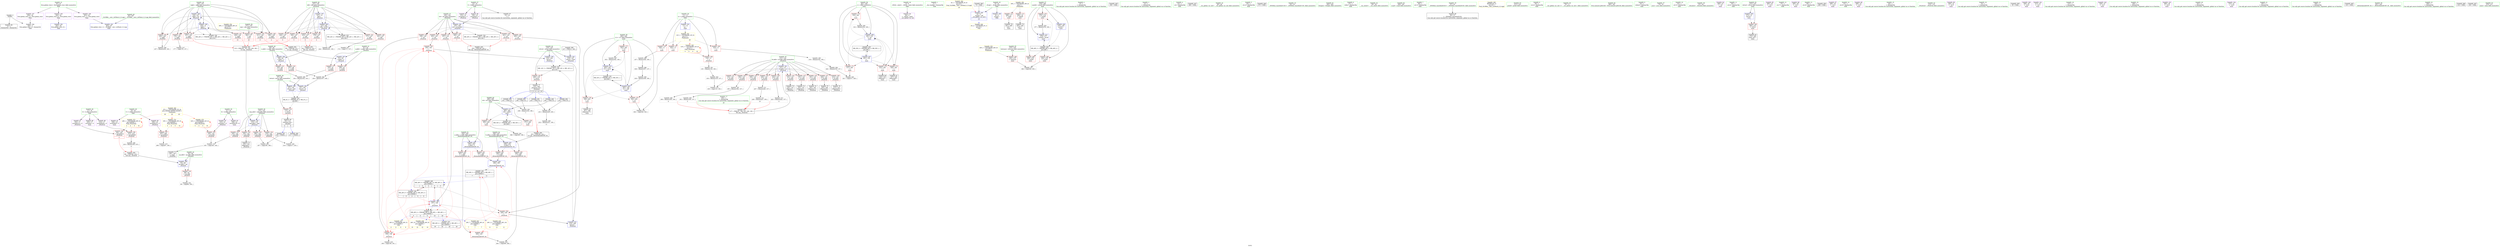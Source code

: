 digraph "SVFG" {
	label="SVFG";

	Node0x56114b4d6b50 [shape=record,color=grey,label="{NodeID: 0\nNullPtr}"];
	Node0x56114b4d6b50 -> Node0x56114b4e9ab0[style=solid];
	Node0x56114b4d6b50 -> Node0x56114b4f0c90[style=solid];
	Node0x56114b50eba0 [shape=record,color=yellow,style=double,label="{NodeID: 360\n57V_1 = ENCHI(MR_57V_0)\npts\{180000 200000 220000 \}\nFun[main]|{<s0>20|<s1>20|<s2>20}}"];
	Node0x56114b50eba0:s0 -> Node0x56114b50f7f0[style=dashed,color=red];
	Node0x56114b50eba0:s1 -> Node0x56114b50f8d0[style=dashed,color=red];
	Node0x56114b50eba0:s2 -> Node0x56114b50f9b0[style=dashed,color=red];
	Node0x56114b4eb540 [shape=record,color=blue,label="{NodeID: 194\n125\<--156\nret\<--arrayidx5\n_Z5solveii\n}"];
	Node0x56114b4eb540 -> Node0x56114b4ee400[style=dashed];
	Node0x56114b4eb540 -> Node0x56114b4ee4d0[style=dashed];
	Node0x56114b4eb540 -> Node0x56114b4ee5a0[style=dashed];
	Node0x56114b4eb540 -> Node0x56114b4ee670[style=dashed];
	Node0x56114b4eb540 -> Node0x56114b4ee740[style=dashed];
	Node0x56114b4eb540 -> Node0x56114b4ee810[style=dashed];
	Node0x56114b4eb540 -> Node0x56114b508890[style=dashed];
	Node0x56114b4e8760 [shape=record,color=red,label="{NodeID: 111\n343\<--11\n\<--n\nmain\n}"];
	Node0x56114b4e8760 -> Node0x56114b4fb400[style=solid];
	Node0x56114b4e6820 [shape=record,color=green,label="{NodeID: 28\n17\<--18\nG\<--G_field_insensitive\nGlob }"];
	Node0x56114b4e6820 -> Node0x56114b4eac50[style=solid];
	Node0x56114b4e6820 -> Node0x56114b4ead20[style=solid];
	Node0x56114b4e6820 -> Node0x56114b4eadf0[style=solid];
	Node0x56114b4fa380 [shape=record,color=grey,label="{NodeID: 305\n191 = Binary(190, 137, )\n|{<s0>5}}"];
	Node0x56114b4fa380:s0 -> Node0x56114b529710[style=solid,color=red];
	Node0x56114b4ee740 [shape=record,color=red,label="{NodeID: 139\n221\<--125\n\<--ret\n_Z5solveii\n|{<s0>11}}"];
	Node0x56114b4ee740:s0 -> Node0x56114b529360[style=solid,color=red];
	Node0x56114b4e91a0 [shape=record,color=green,label="{NodeID: 56\n277\<--278\nexp\<--exp_field_insensitive\nmain\n}"];
	Node0x56114b4e91a0 -> Node0x56114b4efe00[style=solid];
	Node0x56114b508390 [shape=record,color=black,label="{NodeID: 333\nMR_14V_3 = PHI(MR_14V_5, MR_14V_2, MR_14V_4, )\npts\{120 \}\n}"];
	Node0x56114b508390 -> Node0x56114b4ed7d0[style=dashed];
	Node0x56114b4efe00 [shape=record,color=red,label="{NodeID: 167\n362\<--277\n\<--exp\nmain\n|{<s0>20}}"];
	Node0x56114b4efe00:s0 -> Node0x56114b529ba0[style=solid,color=red];
	Node0x56114b4ea9e0 [shape=record,color=purple,label="{NodeID: 84\n54\<--4\n\<--_ZStL8__ioinit\n__cxx_global_var_init\n}"];
	Node0x56114b4d6c60 [shape=record,color=green,label="{NodeID: 1\n7\<--1\n__dso_handle\<--dummyObj\nGlob }"];
	Node0x56114b5169e0 [shape=record,color=yellow,style=double,label="{NodeID: 444\n2V_2 = CSCHI(MR_2V_1)\npts\{10 \}\nCS[]}"];
	Node0x56114b4eb610 [shape=record,color=blue,label="{NodeID: 195\n119\<--164\nretval\<--\n_Z5solveii\n}"];
	Node0x56114b4eb610 -> Node0x56114b508390[style=dashed];
	Node0x56114b4e8830 [shape=record,color=red,label="{NodeID: 112\n288\<--27\n\<--stdin\nmain\n}"];
	Node0x56114b4e8830 -> Node0x56114b4ea500[style=solid];
	Node0x56114b4e6920 [shape=record,color=green,label="{NodeID: 29\n19\<--20\nC\<--C_field_insensitive\nGlob }"];
	Node0x56114b4e6920 -> Node0x56114b4eaec0[style=solid];
	Node0x56114b4e6920 -> Node0x56114b4eaf90[style=solid];
	Node0x56114b4fa500 [shape=record,color=grey,label="{NodeID: 306\n104 = Binary(102, 103, )\n}"];
	Node0x56114b4fa500 -> Node0x56114b4f10d0[style=solid];
	Node0x56114b4ee810 [shape=record,color=red,label="{NodeID: 140\n245\<--125\n\<--ret\n_Z5solveii\n}"];
	Node0x56114b4ee810 -> Node0x56114b4ef780[style=solid];
	Node0x56114b4e9270 [shape=record,color=green,label="{NodeID: 57\n279\<--280\ncaseId\<--caseId_field_insensitive\nmain\n}"];
	Node0x56114b4e9270 -> Node0x56114b4efed0[style=solid];
	Node0x56114b4e9270 -> Node0x56114b4effa0[style=solid];
	Node0x56114b4e9270 -> Node0x56114b4f0070[style=solid];
	Node0x56114b4e9270 -> Node0x56114b4ebf00[style=solid];
	Node0x56114b4e9270 -> Node0x56114b4f3390[style=solid];
	Node0x56114b508890 [shape=record,color=black,label="{NodeID: 334\nMR_20V_2 = PHI(MR_20V_3, MR_20V_1, MR_20V_3, )\npts\{126 \}\n}"];
	Node0x56114b4efed0 [shape=record,color=red,label="{NodeID: 168\n304\<--279\n\<--caseId\nmain\n}"];
	Node0x56114b4efed0 -> Node0x56114b4fc480[style=solid];
	Node0x56114b4eaab0 [shape=record,color=purple,label="{NodeID: 85\n153\<--14\narrayidx3\<--f\n_Z5solveii\n}"];
	Node0x56114b4d6f80 [shape=record,color=green,label="{NodeID: 2\n9\<--1\n\<--dummyObj\nCan only get source location for instruction, argument, global var or function.}"];
	Node0x56114b528ed0 [shape=record,color=black,label="{NodeID: 445\n350 = PHI()\n}"];
	Node0x56114b4eb6e0 [shape=record,color=blue,label="{NodeID: 196\n167\<--148\n\<--\n_Z5solveii\n}"];
	Node0x56114b4eb6e0 -> Node0x56114b4ef780[style=dashed];
	Node0x56114b4eb6e0 -> Node0x56114b509790[style=dashed];
	Node0x56114b4eb6e0 -> Node0x56114b50d6a0[style=dashed];
	Node0x56114b4e8900 [shape=record,color=red,label="{NodeID: 113\n294\<--32\n\<--stdout\nmain\n}"];
	Node0x56114b4e8900 -> Node0x56114b4ea5d0[style=solid];
	Node0x56114b4e6a20 [shape=record,color=green,label="{NodeID: 30\n21\<--22\nX\<--X_field_insensitive\nGlob }"];
	Node0x56114b4e6a20 -> Node0x56114b4eb060[style=solid];
	Node0x56114b4e6a20 -> Node0x56114b4eb130[style=solid];
	Node0x56114b4fa680 [shape=record,color=grey,label="{NodeID: 307\n242 = Binary(241, 100, )\n}"];
	Node0x56114b4fa680 -> Node0x56114b4eba20[style=solid];
	Node0x56114b4ee8e0 [shape=record,color=red,label="{NodeID: 141\n171\<--127\n\<--left\n_Z5solveii\n}"];
	Node0x56114b4ee8e0 -> Node0x56114b4fbb80[style=solid];
	Node0x56114b4e9340 [shape=record,color=green,label="{NodeID: 58\n281\<--282\ni\<--i_field_insensitive\nmain\n}"];
	Node0x56114b4e9340 -> Node0x56114b4f0140[style=solid];
	Node0x56114b4e9340 -> Node0x56114b4f0210[style=solid];
	Node0x56114b4e9340 -> Node0x56114b4f02e0[style=solid];
	Node0x56114b4e9340 -> Node0x56114b4f03b0[style=solid];
	Node0x56114b4e9340 -> Node0x56114b4ebfd0[style=solid];
	Node0x56114b4e9340 -> Node0x56114b4ec0a0[style=solid];
	Node0x56114b508d90 [shape=record,color=black,label="{NodeID: 335\nMR_22V_2 = PHI(MR_22V_4, MR_22V_1, MR_22V_1, )\npts\{128 \}\n}"];
	Node0x56114b4effa0 [shape=record,color=red,label="{NodeID: 169\n308\<--279\n\<--caseId\nmain\n}"];
	Node0x56114b4eab80 [shape=record,color=purple,label="{NodeID: 86\n156\<--14\narrayidx5\<--f\n_Z5solveii\n}"];
	Node0x56114b4eab80 -> Node0x56114b4eb540[style=solid];
	Node0x56114b4d74f0 [shape=record,color=green,label="{NodeID: 3\n12\<--1\n\<--dummyObj\nCan only get source location for instruction, argument, global var or function.}"];
	Node0x56114b528fd0 [shape=record,color=black,label="{NodeID: 446\n363 = PHI(116, )\n}"];
	Node0x56114b528fd0 -> Node0x56114b4ec310[style=solid];
	Node0x56114b4eb7b0 [shape=record,color=blue,label="{NodeID: 197\n127\<--12\nleft\<--\n_Z5solveii\n}"];
	Node0x56114b4eb7b0 -> Node0x56114b4ee8e0[style=dashed];
	Node0x56114b4eb7b0 -> Node0x56114b4ee9b0[style=dashed];
	Node0x56114b4eb7b0 -> Node0x56114b4eea80[style=dashed];
	Node0x56114b4eb7b0 -> Node0x56114b4eeb50[style=dashed];
	Node0x56114b4eb7b0 -> Node0x56114b4eec20[style=dashed];
	Node0x56114b4eb7b0 -> Node0x56114b4eecf0[style=dashed];
	Node0x56114b4eb7b0 -> Node0x56114b4eba20[style=dashed];
	Node0x56114b4eb7b0 -> Node0x56114b508d90[style=dashed];
	Node0x56114b4e89d0 [shape=record,color=red,label="{NodeID: 114\n112\<--87\n\<--retval\n_Z4calciii\n}"];
	Node0x56114b4e89d0 -> Node0x56114b4e9db0[style=solid];
	Node0x56114b4e6b20 [shape=record,color=green,label="{NodeID: 31\n43\<--47\nllvm.global_ctors\<--llvm.global_ctors_field_insensitive\nGlob }"];
	Node0x56114b4e6b20 -> Node0x56114b4e81f0[style=solid];
	Node0x56114b4e6b20 -> Node0x56114b4e82f0[style=solid];
	Node0x56114b4e6b20 -> Node0x56114b4e83f0[style=solid];
	Node0x56114b4fa800 [shape=record,color=grey,label="{NodeID: 308\n237 = Binary(236, 100, )\n}"];
	Node0x56114b4fa800 -> Node0x56114b4eb950[style=solid];
	Node0x56114b4ee9b0 [shape=record,color=red,label="{NodeID: 142\n179\<--127\n\<--left\n_Z5solveii\n|{<s0>4}}"];
	Node0x56114b4ee9b0:s0 -> Node0x56114b529de0[style=solid,color=red];
	Node0x56114b4e9410 [shape=record,color=green,label="{NodeID: 59\n283\<--284\ni11\<--i11_field_insensitive\nmain\n}"];
	Node0x56114b4e9410 -> Node0x56114b4f0480[style=solid];
	Node0x56114b4e9410 -> Node0x56114b4f0550[style=solid];
	Node0x56114b4e9410 -> Node0x56114b4f0620[style=solid];
	Node0x56114b4e9410 -> Node0x56114b4ec170[style=solid];
	Node0x56114b4e9410 -> Node0x56114b4ec240[style=solid];
	Node0x56114b509290 [shape=record,color=black,label="{NodeID: 336\nMR_24V_2 = PHI(MR_24V_3, MR_24V_1, MR_24V_1, )\npts\{130 \}\n}"];
	Node0x56114b4f0070 [shape=record,color=red,label="{NodeID: 170\n376\<--279\n\<--caseId\nmain\n}"];
	Node0x56114b4f0070 -> Node0x56114b4fa080[style=solid];
	Node0x56114b4eac50 [shape=record,color=purple,label="{NodeID: 87\n183\<--17\narrayidx14\<--G\n_Z5solveii\n}"];
	Node0x56114b4eac50 -> Node0x56114b4ef510[style=solid];
	Node0x56114b4e5110 [shape=record,color=green,label="{NodeID: 4\n23\<--1\n.str\<--dummyObj\nGlob }"];
	Node0x56114b5291c0 [shape=record,color=black,label="{NodeID: 447\n369 = PHI()\n}"];
	Node0x56114b50efb0 [shape=record,color=yellow,style=double,label="{NodeID: 364\n2V_1 = ENCHI(MR_2V_0)\npts\{10 \}\nFun[_GLOBAL__sub_I_ACRush_0_0.cpp]|{<s0>24}}"];
	Node0x56114b50efb0:s0 -> Node0x56114b4f0d90[style=dashed,color=red];
	Node0x56114b4eb880 [shape=record,color=blue,label="{NodeID: 198\n129\<--12\nright\<--\n_Z5solveii\n}"];
	Node0x56114b4eb880 -> Node0x56114b4eedc0[style=dashed];
	Node0x56114b4eb880 -> Node0x56114b4eee90[style=dashed];
	Node0x56114b4eb880 -> Node0x56114b4eef60[style=dashed];
	Node0x56114b4eb880 -> Node0x56114b4ef030[style=dashed];
	Node0x56114b4eb880 -> Node0x56114b4ef100[style=dashed];
	Node0x56114b4eb880 -> Node0x56114b4ef1d0[style=dashed];
	Node0x56114b4eb880 -> Node0x56114b4eb880[style=dashed];
	Node0x56114b4eb880 -> Node0x56114b4eb950[style=dashed];
	Node0x56114b4eb880 -> Node0x56114b509290[style=dashed];
	Node0x56114b4ed3c0 [shape=record,color=red,label="{NodeID: 115\n102\<--89\n\<--x.addr\n_Z4calciii\n}"];
	Node0x56114b4ed3c0 -> Node0x56114b4fa500[style=solid];
	Node0x56114b4e6c20 [shape=record,color=green,label="{NodeID: 32\n48\<--49\n__cxx_global_var_init\<--__cxx_global_var_init_field_insensitive\n}"];
	Node0x56114b4fa980 [shape=record,color=grey,label="{NodeID: 309\n232 = Binary(231, 100, )\n|{<s0>11}}"];
	Node0x56114b4fa980:s0 -> Node0x56114b529590[style=solid,color=red];
	Node0x56114b4eea80 [shape=record,color=red,label="{NodeID: 143\n192\<--127\n\<--left\n_Z5solveii\n|{<s0>5}}"];
	Node0x56114b4eea80:s0 -> Node0x56114b529ba0[style=solid,color=red];
	Node0x56114b4e94e0 [shape=record,color=green,label="{NodeID: 60\n285\<--286\nret\<--ret_field_insensitive\nmain\n}"];
	Node0x56114b4e94e0 -> Node0x56114b4f06f0[style=solid];
	Node0x56114b4e94e0 -> Node0x56114b4f07c0[style=solid];
	Node0x56114b4e94e0 -> Node0x56114b4ec310[style=solid];
	Node0x56114b509790 [shape=record,color=black,label="{NodeID: 337\nMR_26V_2 = PHI(MR_26V_4, MR_26V_1, MR_26V_1, )\npts\{160000 \}\n|{<s0>5|<s1>6|<s2>9|<s3>10|<s4>20}}"];
	Node0x56114b509790:s0 -> Node0x56114b516040[style=dashed,color=blue];
	Node0x56114b509790:s1 -> Node0x56114b5165c0[style=dashed,color=blue];
	Node0x56114b509790:s2 -> Node0x56114b5161a0[style=dashed,color=blue];
	Node0x56114b509790:s3 -> Node0x56114b516300[style=dashed,color=blue];
	Node0x56114b509790:s4 -> Node0x56114b507e90[style=dashed,color=blue];
	Node0x56114b4f0140 [shape=record,color=red,label="{NodeID: 171\n317\<--281\n\<--i\nmain\n}"];
	Node0x56114b4f0140 -> Node0x56114b4fba00[style=solid];
	Node0x56114b4ead20 [shape=record,color=purple,label="{NodeID: 88\n214\<--17\narrayidx26\<--G\n_Z5solveii\n}"];
	Node0x56114b4ead20 -> Node0x56114b4ef6b0[style=solid];
	Node0x56114b4e51a0 [shape=record,color=green,label="{NodeID: 5\n25\<--1\n.str.2\<--dummyObj\nGlob }"];
	Node0x56114b529290 [shape=record,color=black,label="{NodeID: 448\n373 = PHI()\n}"];
	Node0x56114b50f0c0 [shape=record,color=yellow,style=double,label="{NodeID: 365\n12V_1 = ENCHI(MR_12V_0)\npts\{13 \}\nFun[_Z5solveii]|{|<s1>5|<s2>6|<s3>9|<s4>10}}"];
	Node0x56114b50f0c0 -> Node0x56114b4e84f0[style=dashed];
	Node0x56114b50f0c0:s1 -> Node0x56114b50f0c0[style=dashed,color=red];
	Node0x56114b50f0c0:s2 -> Node0x56114b50f0c0[style=dashed,color=red];
	Node0x56114b50f0c0:s3 -> Node0x56114b50f0c0[style=dashed,color=red];
	Node0x56114b50f0c0:s4 -> Node0x56114b50f0c0[style=dashed,color=red];
	Node0x56114b4eb950 [shape=record,color=blue,label="{NodeID: 199\n129\<--237\nright\<--inc\n_Z5solveii\n}"];
	Node0x56114b4eb950 -> Node0x56114b4eedc0[style=dashed];
	Node0x56114b4eb950 -> Node0x56114b4eee90[style=dashed];
	Node0x56114b4eb950 -> Node0x56114b4eef60[style=dashed];
	Node0x56114b4eb950 -> Node0x56114b4ef030[style=dashed];
	Node0x56114b4eb950 -> Node0x56114b4ef100[style=dashed];
	Node0x56114b4eb950 -> Node0x56114b4ef1d0[style=dashed];
	Node0x56114b4eb950 -> Node0x56114b4eb880[style=dashed];
	Node0x56114b4eb950 -> Node0x56114b4eb950[style=dashed];
	Node0x56114b4eb950 -> Node0x56114b509290[style=dashed];
	Node0x56114b4ed490 [shape=record,color=red,label="{NodeID: 116\n107\<--89\n\<--x.addr\n_Z4calciii\n}"];
	Node0x56114b4ed490 -> Node0x56114b4fa200[style=solid];
	Node0x56114b4e6d20 [shape=record,color=green,label="{NodeID: 33\n52\<--53\n_ZNSt8ios_base4InitC1Ev\<--_ZNSt8ios_base4InitC1Ev_field_insensitive\n}"];
	Node0x56114b4fab00 [shape=record,color=grey,label="{NodeID: 310\n231 = Binary(225, 230, )\n}"];
	Node0x56114b4fab00 -> Node0x56114b4fa980[style=solid];
	Node0x56114b4eeb50 [shape=record,color=red,label="{NodeID: 144\n210\<--127\n\<--left\n_Z5solveii\n|{<s0>8}}"];
	Node0x56114b4eeb50:s0 -> Node0x56114b529de0[style=solid,color=red];
	Node0x56114b4e95b0 [shape=record,color=green,label="{NodeID: 61\n292\<--293\nfreopen\<--freopen_field_insensitive\n}"];
	Node0x56114b4f0210 [shape=record,color=red,label="{NodeID: 172\n323\<--281\n\<--i\nmain\n}"];
	Node0x56114b4f0210 -> Node0x56114b4ea6a0[style=solid];
	Node0x56114b4eadf0 [shape=record,color=purple,label="{NodeID: 89\n325\<--17\narrayidx\<--G\nmain\n}"];
	Node0x56114b4e5230 [shape=record,color=green,label="{NodeID: 6\n27\<--1\nstdin\<--dummyObj\nGlob }"];
	Node0x56114b529360 [shape=record,color=black,label="{NodeID: 449\n252 = PHI(189, 221, )\n0th arg _Z8checkminIiEvRT_S0_ }"];
	Node0x56114b529360 -> Node0x56114b4ebbc0[style=solid];
	Node0x56114b4eba20 [shape=record,color=blue,label="{NodeID: 200\n127\<--242\nleft\<--inc40\n_Z5solveii\n}"];
	Node0x56114b4eba20 -> Node0x56114b4ee8e0[style=dashed];
	Node0x56114b4eba20 -> Node0x56114b4ee9b0[style=dashed];
	Node0x56114b4eba20 -> Node0x56114b4eea80[style=dashed];
	Node0x56114b4eba20 -> Node0x56114b4eeb50[style=dashed];
	Node0x56114b4eba20 -> Node0x56114b4eec20[style=dashed];
	Node0x56114b4eba20 -> Node0x56114b4eecf0[style=dashed];
	Node0x56114b4eba20 -> Node0x56114b4eba20[style=dashed];
	Node0x56114b4eba20 -> Node0x56114b508d90[style=dashed];
	Node0x56114b4ed560 [shape=record,color=red,label="{NodeID: 117\n103\<--91\n\<--y.addr\n_Z4calciii\n}"];
	Node0x56114b4ed560 -> Node0x56114b4fa500[style=solid];
	Node0x56114b4e6e20 [shape=record,color=green,label="{NodeID: 34\n58\<--59\n__cxa_atexit\<--__cxa_atexit_field_insensitive\n}"];
	Node0x56114b4fac80 [shape=record,color=grey,label="{NodeID: 311\n228 = Binary(227, 100, )\n|{<s0>10}}"];
	Node0x56114b4fac80:s0 -> Node0x56114b529710[style=solid,color=red];
	Node0x56114b4eec20 [shape=record,color=red,label="{NodeID: 145\n224\<--127\n\<--left\n_Z5solveii\n|{<s0>9}}"];
	Node0x56114b4eec20:s0 -> Node0x56114b529ba0[style=solid,color=red];
	Node0x56114b4e96b0 [shape=record,color=green,label="{NodeID: 62\n300\<--301\nscanf\<--scanf_field_insensitive\n}"];
	Node0x56114b4f02e0 [shape=record,color=red,label="{NodeID: 173\n326\<--281\n\<--i\nmain\n}"];
	Node0x56114b4f02e0 -> Node0x56114b4ea770[style=solid];
	Node0x56114b4eaec0 [shape=record,color=purple,label="{NodeID: 90\n206\<--19\narrayidx23\<--C\n_Z5solveii\n}"];
	Node0x56114b4eaec0 -> Node0x56114b4ef5e0[style=solid];
	Node0x56114b4e52c0 [shape=record,color=green,label="{NodeID: 7\n28\<--1\n.str.3\<--dummyObj\nGlob }"];
	Node0x56114b529590 [shape=record,color=black,label="{NodeID: 450\n253 = PHI(199, 232, )\n1st arg _Z8checkminIiEvRT_S0_ }"];
	Node0x56114b529590 -> Node0x56114b4ebc90[style=solid];
	Node0x56114b4ebaf0 [shape=record,color=blue,label="{NodeID: 201\n119\<--246\nretval\<--\n_Z5solveii\n}"];
	Node0x56114b4ebaf0 -> Node0x56114b508390[style=dashed];
	Node0x56114b4ed630 [shape=record,color=red,label="{NodeID: 118\n108\<--91\n\<--y.addr\n_Z4calciii\n}"];
	Node0x56114b4ed630 -> Node0x56114b4fa200[style=solid];
	Node0x56114b4e6f20 [shape=record,color=green,label="{NodeID: 35\n57\<--63\n_ZNSt8ios_base4InitD1Ev\<--_ZNSt8ios_base4InitD1Ev_field_insensitive\n}"];
	Node0x56114b4e6f20 -> Node0x56114b4e9cb0[style=solid];
	Node0x56114b4f1da0 [shape=record,color=yellow,style=double,label="{NodeID: 395\nRETMU(2V_2)\npts\{10 \}\nFun[_GLOBAL__sub_I_ACRush_0_0.cpp]}"];
	Node0x56114b4fae00 [shape=record,color=grey,label="{NodeID: 312\n227 = Binary(226, 137, )\n}"];
	Node0x56114b4fae00 -> Node0x56114b4fac80[style=solid];
	Node0x56114b4eecf0 [shape=record,color=red,label="{NodeID: 146\n241\<--127\n\<--left\n_Z5solveii\n}"];
	Node0x56114b4eecf0 -> Node0x56114b4fa680[style=solid];
	Node0x56114b4e97b0 [shape=record,color=green,label="{NodeID: 63\n311\<--312\nprintf\<--printf_field_insensitive\n}"];
	Node0x56114b4f03b0 [shape=record,color=red,label="{NodeID: 174\n332\<--281\n\<--i\nmain\n}"];
	Node0x56114b4f03b0 -> Node0x56114b4f9000[style=solid];
	Node0x56114b4eaf90 [shape=record,color=purple,label="{NodeID: 91\n328\<--19\narrayidx9\<--C\nmain\n}"];
	Node0x56114b4d5e30 [shape=record,color=green,label="{NodeID: 8\n30\<--1\n.str.4\<--dummyObj\nGlob }"];
	Node0x56114b529710 [shape=record,color=black,label="{NodeID: 451\n117 = PHI(191, 196, 223, 228, 100, )\n0th arg _Z5solveii }"];
	Node0x56114b529710 -> Node0x56114b4f1270[style=solid];
	Node0x56114b4ebbc0 [shape=record,color=blue,label="{NodeID: 202\n254\<--252\na.addr\<--a\n_Z8checkminIiEvRT_S0_\n}"];
	Node0x56114b4ebbc0 -> Node0x56114b4ef850[style=dashed];
	Node0x56114b4ebbc0 -> Node0x56114b4ef920[style=dashed];
	Node0x56114b4ed700 [shape=record,color=red,label="{NodeID: 119\n98\<--93\n\<--op.addr\n_Z4calciii\n}"];
	Node0x56114b4ed700 -> Node0x56114b4fbe80[style=solid];
	Node0x56114b4e7020 [shape=record,color=green,label="{NodeID: 36\n70\<--71\n__cxx_global_var_init.1\<--__cxx_global_var_init.1_field_insensitive\n}"];
	Node0x56114b4faf80 [shape=record,color=grey,label="{NodeID: 313\n223 = Binary(222, 137, )\n|{<s0>9}}"];
	Node0x56114b4faf80:s0 -> Node0x56114b529710[style=solid,color=red];
	Node0x56114b4eedc0 [shape=record,color=red,label="{NodeID: 147\n176\<--129\n\<--right\n_Z5solveii\n}"];
	Node0x56114b4eedc0 -> Node0x56114b4fb580[style=solid];
	Node0x56114b4e98b0 [shape=record,color=green,label="{NodeID: 64\n360\<--361\nllvm.memset.p0i8.i64\<--llvm.memset.p0i8.i64_field_insensitive\n}"];
	Node0x56114b4f0480 [shape=record,color=red,label="{NodeID: 175\n342\<--283\n\<--i11\nmain\n}"];
	Node0x56114b4f0480 -> Node0x56114b4fb400[style=solid];
	Node0x56114b4eb060 [shape=record,color=purple,label="{NodeID: 92\n143\<--21\narrayidx\<--X\n_Z5solveii\n}"];
	Node0x56114b4eb060 -> Node0x56114b4ef2a0[style=solid];
	Node0x56114b4d5ec0 [shape=record,color=green,label="{NodeID: 9\n32\<--1\nstdout\<--dummyObj\nGlob }"];
	Node0x56114b529ba0 [shape=record,color=black,label="{NodeID: 452\n118 = PHI(192, 197, 224, 229, 362, )\n1st arg _Z5solveii }"];
	Node0x56114b529ba0 -> Node0x56114b4eb3a0[style=solid];
	Node0x56114b4ebc90 [shape=record,color=blue,label="{NodeID: 203\n256\<--253\nb.addr\<--b\n_Z8checkminIiEvRT_S0_\n}"];
	Node0x56114b4ebc90 -> Node0x56114b4ef9f0[style=dashed];
	Node0x56114b4ebc90 -> Node0x56114b4efac0[style=dashed];
	Node0x56114b4ed7d0 [shape=record,color=red,label="{NodeID: 120\n249\<--119\n\<--retval\n_Z5solveii\n}"];
	Node0x56114b4ed7d0 -> Node0x56114b4ea430[style=solid];
	Node0x56114b4e7120 [shape=record,color=green,label="{NodeID: 37\n75\<--76\nacos\<--acos_field_insensitive\n}"];
	Node0x56114b4fb100 [shape=record,color=grey,label="{NodeID: 314\n145 = cmp(140, 144, )\n}"];
	Node0x56114b4fb100 -> Node0x56114b4e9f50[style=solid];
	Node0x56114b4eee90 [shape=record,color=red,label="{NodeID: 148\n180\<--129\n\<--right\n_Z5solveii\n|{<s0>4}}"];
	Node0x56114b4eee90:s0 -> Node0x56114b529f30[style=solid,color=red];
	Node0x56114b4e99b0 [shape=record,color=green,label="{NodeID: 65\n45\<--397\n_GLOBAL__sub_I_ACRush_0_0.cpp\<--_GLOBAL__sub_I_ACRush_0_0.cpp_field_insensitive\n}"];
	Node0x56114b4e99b0 -> Node0x56114b4f0b90[style=solid];
	Node0x56114b50b090 [shape=record,color=black,label="{NodeID: 342\nMR_26V_3 = PHI(MR_26V_2, MR_26V_1, )\npts\{160000 \}\n|{<s0>7|<s1>11}}"];
	Node0x56114b50b090:s0 -> Node0x56114b50c490[style=dashed,color=blue];
	Node0x56114b50b090:s1 -> Node0x56114b50d6a0[style=dashed,color=blue];
	Node0x56114b4f0550 [shape=record,color=red,label="{NodeID: 176\n346\<--283\n\<--i11\nmain\n}"];
	Node0x56114b4f0550 -> Node0x56114b4ea840[style=solid];
	Node0x56114b4eb130 [shape=record,color=purple,label="{NodeID: 93\n348\<--21\narrayidx18\<--X\nmain\n}"];
	Node0x56114b4d5f50 [shape=record,color=green,label="{NodeID: 10\n33\<--1\n.str.5\<--dummyObj\nGlob }"];
	Node0x56114b529de0 [shape=record,color=black,label="{NodeID: 453\n84 = PHI(179, 210, )\n0th arg _Z4calciii }"];
	Node0x56114b529de0 -> Node0x56114b4f0e60[style=solid];
	Node0x56114b4ebd60 [shape=record,color=blue,label="{NodeID: 204\n266\<--265\n\<--\n_Z8checkminIiEvRT_S0_\n}"];
	Node0x56114b4ebd60 -> Node0x56114b50b090[style=dashed];
	Node0x56114b4ed8a0 [shape=record,color=red,label="{NodeID: 121\n133\<--121\n\<--id.addr\n_Z5solveii\n}"];
	Node0x56114b4ed8a0 -> Node0x56114b4fbd00[style=solid];
	Node0x56114b4e7220 [shape=record,color=green,label="{NodeID: 38\n81\<--82\n_Z4calciii\<--_Z4calciii_field_insensitive\n}"];
	Node0x56114b4fb280 [shape=record,color=grey,label="{NodeID: 315\n208 = cmp(207, 100, )\n}"];
	Node0x56114b4eef60 [shape=record,color=red,label="{NodeID: 149\n197\<--129\n\<--right\n_Z5solveii\n|{<s0>6}}"];
	Node0x56114b4eef60:s0 -> Node0x56114b529ba0[style=solid,color=red];
	Node0x56114b4e9ab0 [shape=record,color=black,label="{NodeID: 66\n2\<--3\ndummyVal\<--dummyVal\n}"];
	Node0x56114b50b590 [shape=record,color=black,label="{NodeID: 343\nMR_4V_3 = PHI(MR_4V_4, MR_4V_2, )\npts\{88 \}\n}"];
	Node0x56114b50b590 -> Node0x56114b4e89d0[style=dashed];
	Node0x56114b4f0620 [shape=record,color=red,label="{NodeID: 177\n352\<--283\n\<--i11\nmain\n}"];
	Node0x56114b4f0620 -> Node0x56114b4f9780[style=solid];
	Node0x56114b4eb200 [shape=record,color=purple,label="{NodeID: 94\n289\<--23\n\<--.str\nmain\n}"];
	Node0x56114b4d5fe0 [shape=record,color=green,label="{NodeID: 11\n35\<--1\n.str.6\<--dummyObj\nGlob }"];
	Node0x56114b529f30 [shape=record,color=black,label="{NodeID: 454\n85 = PHI(180, 211, )\n1st arg _Z4calciii }"];
	Node0x56114b529f30 -> Node0x56114b4f0f30[style=solid];
	Node0x56114b4ebe30 [shape=record,color=blue,label="{NodeID: 205\n273\<--12\nretval\<--\nmain\n}"];
	Node0x56114b4ebe30 -> Node0x56114b4efc60[style=dashed];
	Node0x56114b4ed970 [shape=record,color=red,label="{NodeID: 122\n141\<--121\n\<--id.addr\n_Z5solveii\n}"];
	Node0x56114b4ed970 -> Node0x56114b4e9e80[style=solid];
	Node0x56114b4e7320 [shape=record,color=green,label="{NodeID: 39\n87\<--88\nretval\<--retval_field_insensitive\n_Z4calciii\n}"];
	Node0x56114b4e7320 -> Node0x56114b4e89d0[style=solid];
	Node0x56114b4e7320 -> Node0x56114b4f10d0[style=solid];
	Node0x56114b4e7320 -> Node0x56114b4f11a0[style=solid];
	Node0x56114b4fb400 [shape=record,color=grey,label="{NodeID: 316\n344 = cmp(342, 343, )\n}"];
	Node0x56114b4ef030 [shape=record,color=red,label="{NodeID: 150\n211\<--129\n\<--right\n_Z5solveii\n|{<s0>8}}"];
	Node0x56114b4ef030:s0 -> Node0x56114b529f30[style=solid,color=red];
	Node0x56114b4e9bb0 [shape=record,color=black,label="{NodeID: 67\n15\<--14\n\<--f\nCan only get source location for instruction, argument, global var or function.}"];
	Node0x56114b4f06f0 [shape=record,color=red,label="{NodeID: 178\n365\<--285\n\<--ret\nmain\n}"];
	Node0x56114b4f06f0 -> Node0x56114b4fc000[style=solid];
	Node0x56114b4eb2d0 [shape=record,color=purple,label="{NodeID: 95\n290\<--25\n\<--.str.2\nmain\n}"];
	Node0x56114b4e5b00 [shape=record,color=green,label="{NodeID: 12\n37\<--1\n.str.7\<--dummyObj\nGlob }"];
	Node0x56114b52a080 [shape=record,color=black,label="{NodeID: 455\n86 = PHI(184, 216, )\n2nd arg _Z4calciii }"];
	Node0x56114b52a080 -> Node0x56114b4f1000[style=solid];
	Node0x56114b4f87e0 [shape=record,color=black,label="{NodeID: 289\n147 = PHI(12, 148, )\n}"];
	Node0x56114b4f87e0 -> Node0x56114b4eb470[style=solid];
	Node0x56114b4ebf00 [shape=record,color=blue,label="{NodeID: 206\n279\<--100\ncaseId\<--\nmain\n}"];
	Node0x56114b4ebf00 -> Node0x56114b506a90[style=dashed];
	Node0x56114b4eda40 [shape=record,color=red,label="{NodeID: 123\n151\<--121\n\<--id.addr\n_Z5solveii\n}"];
	Node0x56114b4eda40 -> Node0x56114b4ea020[style=solid];
	Node0x56114b4e73f0 [shape=record,color=green,label="{NodeID: 40\n89\<--90\nx.addr\<--x.addr_field_insensitive\n_Z4calciii\n}"];
	Node0x56114b4e73f0 -> Node0x56114b4ed3c0[style=solid];
	Node0x56114b4e73f0 -> Node0x56114b4ed490[style=solid];
	Node0x56114b4e73f0 -> Node0x56114b4f0e60[style=solid];
	Node0x56114b4fb580 [shape=record,color=grey,label="{NodeID: 317\n177 = cmp(176, 137, )\n}"];
	Node0x56114b4ef100 [shape=record,color=red,label="{NodeID: 151\n229\<--129\n\<--right\n_Z5solveii\n|{<s0>10}}"];
	Node0x56114b4ef100:s0 -> Node0x56114b529ba0[style=solid,color=red];
	Node0x56114b4e9cb0 [shape=record,color=black,label="{NodeID: 68\n56\<--57\n\<--_ZNSt8ios_base4InitD1Ev\nCan only get source location for instruction, argument, global var or function.}"];
	Node0x56114b4f07c0 [shape=record,color=red,label="{NodeID: 179\n371\<--285\n\<--ret\nmain\n}"];
	Node0x56114b4e7aa0 [shape=record,color=purple,label="{NodeID: 96\n295\<--28\n\<--.str.3\nmain\n}"];
	Node0x56114b4e5b90 [shape=record,color=green,label="{NodeID: 13\n39\<--1\n.str.8\<--dummyObj\nGlob }"];
	Node0x56114b52a2f0 [shape=record,color=black,label="{NodeID: 456\n299 = PHI()\n}"];
	Node0x56114b50f7f0 [shape=record,color=yellow,style=double,label="{NodeID: 373\n28V_1 = ENCHI(MR_28V_0)\npts\{180000 \}\nFun[_Z5solveii]|{|<s2>5|<s3>6|<s4>9|<s5>10}}"];
	Node0x56114b50f7f0 -> Node0x56114b4ef510[style=dashed];
	Node0x56114b50f7f0 -> Node0x56114b4ef6b0[style=dashed];
	Node0x56114b50f7f0:s2 -> Node0x56114b50f7f0[style=dashed,color=red];
	Node0x56114b50f7f0:s3 -> Node0x56114b50f7f0[style=dashed,color=red];
	Node0x56114b50f7f0:s4 -> Node0x56114b50f7f0[style=dashed,color=red];
	Node0x56114b50f7f0:s5 -> Node0x56114b50f7f0[style=dashed,color=red];
	Node0x56114b4f8d00 [shape=record,color=grey,label="{NodeID: 290\n196 = Binary(195, 100, )\n|{<s0>6}}"];
	Node0x56114b4f8d00:s0 -> Node0x56114b529710[style=solid,color=red];
	Node0x56114b4ebfd0 [shape=record,color=blue,label="{NodeID: 207\n281\<--100\ni\<--\nmain\n}"];
	Node0x56114b4ebfd0 -> Node0x56114b4f0140[style=dashed];
	Node0x56114b4ebfd0 -> Node0x56114b4f0210[style=dashed];
	Node0x56114b4ebfd0 -> Node0x56114b4f02e0[style=dashed];
	Node0x56114b4ebfd0 -> Node0x56114b4f03b0[style=dashed];
	Node0x56114b4ebfd0 -> Node0x56114b4ec0a0[style=dashed];
	Node0x56114b4ebfd0 -> Node0x56114b506f90[style=dashed];
	Node0x56114b4edb10 [shape=record,color=red,label="{NodeID: 124\n181\<--121\n\<--id.addr\n_Z5solveii\n}"];
	Node0x56114b4edb10 -> Node0x56114b4ea1c0[style=solid];
	Node0x56114b4e74c0 [shape=record,color=green,label="{NodeID: 41\n91\<--92\ny.addr\<--y.addr_field_insensitive\n_Z4calciii\n}"];
	Node0x56114b4e74c0 -> Node0x56114b4ed560[style=solid];
	Node0x56114b4e74c0 -> Node0x56114b4ed630[style=solid];
	Node0x56114b4e74c0 -> Node0x56114b4f0f30[style=solid];
	Node0x56114b4fb700 [shape=record,color=grey,label="{NodeID: 318\n263 = cmp(260, 262, )\n}"];
	Node0x56114b4ef1d0 [shape=record,color=red,label="{NodeID: 152\n236\<--129\n\<--right\n_Z5solveii\n}"];
	Node0x56114b4ef1d0 -> Node0x56114b4fa800[style=solid];
	Node0x56114b4e9db0 [shape=record,color=black,label="{NodeID: 69\n83\<--112\n_Z4calciii_ret\<--\n_Z4calciii\n|{<s0>4|<s1>8}}"];
	Node0x56114b4e9db0:s0 -> Node0x56114b52a3f0[style=solid,color=blue];
	Node0x56114b4e9db0:s1 -> Node0x56114b52ad20[style=solid,color=blue];
	Node0x56114b50c490 [shape=record,color=black,label="{NodeID: 346\nMR_26V_9 = PHI(MR_26V_8, MR_26V_5, )\npts\{160000 \}\n|{|<s1>9|<s2>9|<s3>9|<s4>9}}"];
	Node0x56114b50c490 -> Node0x56114b50d6a0[style=dashed];
	Node0x56114b50c490:s1 -> Node0x56114b4ef370[style=dashed,color=red];
	Node0x56114b50c490:s2 -> Node0x56114b4ef440[style=dashed,color=red];
	Node0x56114b50c490:s3 -> Node0x56114b4eb6e0[style=dashed,color=red];
	Node0x56114b50c490:s4 -> Node0x56114b509790[style=dashed,color=red];
	Node0x56114b4f0890 [shape=record,color=blue,label="{NodeID: 180\n8\<--9\n_ZL2pi\<--\nGlob }"];
	Node0x56114b4e7b70 [shape=record,color=purple,label="{NodeID: 97\n296\<--30\n\<--.str.4\nmain\n}"];
	Node0x56114b4e5c20 [shape=record,color=green,label="{NodeID: 14\n41\<--1\n.str.9\<--dummyObj\nGlob }"];
	Node0x56114b52a3f0 [shape=record,color=black,label="{NodeID: 457\n185 = PHI(83, )\n}"];
	Node0x56114b52a3f0 -> Node0x56114b4fc180[style=solid];
	Node0x56114b50f8d0 [shape=record,color=yellow,style=double,label="{NodeID: 374\n30V_1 = ENCHI(MR_30V_0)\npts\{200000 \}\nFun[_Z5solveii]|{|<s1>5|<s2>6|<s3>9|<s4>10}}"];
	Node0x56114b50f8d0 -> Node0x56114b4ef5e0[style=dashed];
	Node0x56114b50f8d0:s1 -> Node0x56114b50f8d0[style=dashed,color=red];
	Node0x56114b50f8d0:s2 -> Node0x56114b50f8d0[style=dashed,color=red];
	Node0x56114b50f8d0:s3 -> Node0x56114b50f8d0[style=dashed,color=red];
	Node0x56114b50f8d0:s4 -> Node0x56114b50f8d0[style=dashed,color=red];
	Node0x56114b4f8e80 [shape=record,color=grey,label="{NodeID: 291\n195 = Binary(194, 137, )\n}"];
	Node0x56114b4f8e80 -> Node0x56114b4f8d00[style=solid];
	Node0x56114b4ec0a0 [shape=record,color=blue,label="{NodeID: 208\n281\<--333\ni\<--inc\nmain\n}"];
	Node0x56114b4ec0a0 -> Node0x56114b4f0140[style=dashed];
	Node0x56114b4ec0a0 -> Node0x56114b4f0210[style=dashed];
	Node0x56114b4ec0a0 -> Node0x56114b4f02e0[style=dashed];
	Node0x56114b4ec0a0 -> Node0x56114b4f03b0[style=dashed];
	Node0x56114b4ec0a0 -> Node0x56114b4ec0a0[style=dashed];
	Node0x56114b4ec0a0 -> Node0x56114b506f90[style=dashed];
	Node0x56114b4edbe0 [shape=record,color=red,label="{NodeID: 125\n190\<--121\n\<--id.addr\n_Z5solveii\n}"];
	Node0x56114b4edbe0 -> Node0x56114b4fa380[style=solid];
	Node0x56114b4e7590 [shape=record,color=green,label="{NodeID: 42\n93\<--94\nop.addr\<--op.addr_field_insensitive\n_Z4calciii\n}"];
	Node0x56114b4e7590 -> Node0x56114b4ed700[style=solid];
	Node0x56114b4e7590 -> Node0x56114b4f1000[style=solid];
	Node0x56114b4fb880 [shape=record,color=grey,label="{NodeID: 319\n160 = cmp(159, 161, )\n}"];
	Node0x56114b4ef2a0 [shape=record,color=red,label="{NodeID: 153\n144\<--143\n\<--arrayidx\n_Z5solveii\n}"];
	Node0x56114b4ef2a0 -> Node0x56114b4fb100[style=solid];
	Node0x56114b4e9e80 [shape=record,color=black,label="{NodeID: 70\n142\<--141\nidxprom\<--\n_Z5solveii\n}"];
	Node0x56114b4f0990 [shape=record,color=blue,label="{NodeID: 181\n11\<--12\nn\<--\nGlob }"];
	Node0x56114b4f0990 -> Node0x56114b50e3c0[style=dashed];
	Node0x56114b4e7c40 [shape=record,color=purple,label="{NodeID: 98\n298\<--33\n\<--.str.5\nmain\n}"];
	Node0x56114b4e5cb0 [shape=record,color=green,label="{NodeID: 15\n44\<--1\n\<--dummyObj\nCan only get source location for instruction, argument, global var or function.}"];
	Node0x56114b52a620 [shape=record,color=black,label="{NodeID: 458\n193 = PHI(116, )\n}"];
	Node0x56114b52a620 -> Node0x56114b4f9180[style=solid];
	Node0x56114b50f9b0 [shape=record,color=yellow,style=double,label="{NodeID: 375\n32V_1 = ENCHI(MR_32V_0)\npts\{220000 \}\nFun[_Z5solveii]|{|<s1>5|<s2>6|<s3>9|<s4>10}}"];
	Node0x56114b50f9b0 -> Node0x56114b4ef2a0[style=dashed];
	Node0x56114b50f9b0:s1 -> Node0x56114b50f9b0[style=dashed,color=red];
	Node0x56114b50f9b0:s2 -> Node0x56114b50f9b0[style=dashed,color=red];
	Node0x56114b50f9b0:s3 -> Node0x56114b50f9b0[style=dashed,color=red];
	Node0x56114b50f9b0:s4 -> Node0x56114b50f9b0[style=dashed,color=red];
	Node0x56114b4f9000 [shape=record,color=grey,label="{NodeID: 292\n333 = Binary(332, 100, )\n}"];
	Node0x56114b4f9000 -> Node0x56114b4ec0a0[style=solid];
	Node0x56114b4ec170 [shape=record,color=blue,label="{NodeID: 209\n283\<--339\ni11\<--add\nmain\n}"];
	Node0x56114b4ec170 -> Node0x56114b4f0480[style=dashed];
	Node0x56114b4ec170 -> Node0x56114b4f0550[style=dashed];
	Node0x56114b4ec170 -> Node0x56114b4f0620[style=dashed];
	Node0x56114b4ec170 -> Node0x56114b4ec240[style=dashed];
	Node0x56114b4ec170 -> Node0x56114b507490[style=dashed];
	Node0x56114b4edcb0 [shape=record,color=red,label="{NodeID: 126\n194\<--121\n\<--id.addr\n_Z5solveii\n}"];
	Node0x56114b4edcb0 -> Node0x56114b4f8e80[style=solid];
	Node0x56114b4e7660 [shape=record,color=green,label="{NodeID: 43\n114\<--115\n_Z5solveii\<--_Z5solveii_field_insensitive\n}"];
	Node0x56114b4fba00 [shape=record,color=grey,label="{NodeID: 320\n321 = cmp(317, 320, )\n}"];
	Node0x56114b4ef370 [shape=record,color=red,label="{NodeID: 154\n159\<--158\n\<--\n_Z5solveii\n}"];
	Node0x56114b4ef370 -> Node0x56114b4fb880[style=solid];
	Node0x56114b4e9f50 [shape=record,color=black,label="{NodeID: 71\n146\<--145\n\<--cmp1\n_Z5solveii\n}"];
	Node0x56114b50d6a0 [shape=record,color=black,label="{NodeID: 348\nMR_26V_5 = PHI(MR_26V_13, MR_26V_4, )\npts\{160000 \}\n|{|<s4>5|<s5>5|<s6>5|<s7>5}}"];
	Node0x56114b50d6a0 -> Node0x56114b4ef780[style=dashed];
	Node0x56114b50d6a0 -> Node0x56114b509790[style=dashed];
	Node0x56114b50d6a0 -> Node0x56114b50c490[style=dashed];
	Node0x56114b50d6a0 -> Node0x56114b50d6a0[style=dashed];
	Node0x56114b50d6a0:s4 -> Node0x56114b4ef370[style=dashed,color=red];
	Node0x56114b50d6a0:s5 -> Node0x56114b4ef440[style=dashed,color=red];
	Node0x56114b50d6a0:s6 -> Node0x56114b4eb6e0[style=dashed,color=red];
	Node0x56114b50d6a0:s7 -> Node0x56114b509790[style=dashed,color=red];
	Node0x56114b4f0a90 [shape=record,color=blue,label="{NodeID: 182\n402\<--44\nllvm.global_ctors_0\<--\nGlob }"];
	Node0x56114b4e7d10 [shape=record,color=purple,label="{NodeID: 99\n349\<--33\n\<--.str.5\nmain\n}"];
	Node0x56114b4e5d40 [shape=record,color=green,label="{NodeID: 16\n74\<--1\n\<--dummyObj\nCan only get source location for instruction, argument, global var or function.}"];
	Node0x56114b52a760 [shape=record,color=black,label="{NodeID: 459\n55 = PHI()\n}"];
	Node0x56114b4f9180 [shape=record,color=grey,label="{NodeID: 293\n199 = Binary(193, 198, )\n|{<s0>7}}"];
	Node0x56114b4f9180:s0 -> Node0x56114b529590[style=solid,color=red];
	Node0x56114b4ec240 [shape=record,color=blue,label="{NodeID: 210\n283\<--353\ni11\<--inc21\nmain\n}"];
	Node0x56114b4ec240 -> Node0x56114b4f0480[style=dashed];
	Node0x56114b4ec240 -> Node0x56114b4f0550[style=dashed];
	Node0x56114b4ec240 -> Node0x56114b4f0620[style=dashed];
	Node0x56114b4ec240 -> Node0x56114b4ec240[style=dashed];
	Node0x56114b4ec240 -> Node0x56114b507490[style=dashed];
	Node0x56114b4edd80 [shape=record,color=red,label="{NodeID: 127\n204\<--121\n\<--id.addr\n_Z5solveii\n}"];
	Node0x56114b4edd80 -> Node0x56114b4ea290[style=solid];
	Node0x56114b4e7760 [shape=record,color=green,label="{NodeID: 44\n119\<--120\nretval\<--retval_field_insensitive\n_Z5solveii\n}"];
	Node0x56114b4e7760 -> Node0x56114b4ed7d0[style=solid];
	Node0x56114b4e7760 -> Node0x56114b4eb470[style=solid];
	Node0x56114b4e7760 -> Node0x56114b4eb610[style=solid];
	Node0x56114b4e7760 -> Node0x56114b4ebaf0[style=solid];
	Node0x56114b4fbb80 [shape=record,color=grey,label="{NodeID: 321\n172 = cmp(171, 137, )\n}"];
	Node0x56114b4ef440 [shape=record,color=red,label="{NodeID: 155\n164\<--163\n\<--\n_Z5solveii\n}"];
	Node0x56114b4ef440 -> Node0x56114b4eb610[style=solid];
	Node0x56114b4ea020 [shape=record,color=black,label="{NodeID: 72\n152\<--151\nidxprom2\<--\n_Z5solveii\n}"];
	Node0x56114b4f0b90 [shape=record,color=blue,label="{NodeID: 183\n403\<--45\nllvm.global_ctors_1\<--_GLOBAL__sub_I_ACRush_0_0.cpp\nGlob }"];
	Node0x56114b4e7de0 [shape=record,color=purple,label="{NodeID: 100\n309\<--35\n\<--.str.6\nmain\n}"];
	Node0x56114b4e5dd0 [shape=record,color=green,label="{NodeID: 17\n100\<--1\n\<--dummyObj\nCan only get source location for instruction, argument, global var or function.|{<s0>20}}"];
	Node0x56114b4e5dd0:s0 -> Node0x56114b529710[style=solid,color=red];
	Node0x56114b52a830 [shape=record,color=black,label="{NodeID: 460\n73 = PHI()\n}"];
	Node0x56114b52a830 -> Node0x56114b4f0d90[style=solid];
	Node0x56114b4f9300 [shape=record,color=grey,label="{NodeID: 294\n320 = Binary(319, 137, )\n}"];
	Node0x56114b4f9300 -> Node0x56114b4fba00[style=solid];
	Node0x56114b4ec310 [shape=record,color=blue,label="{NodeID: 211\n285\<--363\nret\<--call23\nmain\n}"];
	Node0x56114b4ec310 -> Node0x56114b4f06f0[style=dashed];
	Node0x56114b4ec310 -> Node0x56114b4f07c0[style=dashed];
	Node0x56114b4ec310 -> Node0x56114b507990[style=dashed];
	Node0x56114b4ede50 [shape=record,color=red,label="{NodeID: 128\n212\<--121\n\<--id.addr\n_Z5solveii\n}"];
	Node0x56114b4ede50 -> Node0x56114b4ea360[style=solid];
	Node0x56114b4e7830 [shape=record,color=green,label="{NodeID: 45\n121\<--122\nid.addr\<--id.addr_field_insensitive\n_Z5solveii\n}"];
	Node0x56114b4e7830 -> Node0x56114b4ed8a0[style=solid];
	Node0x56114b4e7830 -> Node0x56114b4ed970[style=solid];
	Node0x56114b4e7830 -> Node0x56114b4eda40[style=solid];
	Node0x56114b4e7830 -> Node0x56114b4edb10[style=solid];
	Node0x56114b4e7830 -> Node0x56114b4edbe0[style=solid];
	Node0x56114b4e7830 -> Node0x56114b4edcb0[style=solid];
	Node0x56114b4e7830 -> Node0x56114b4edd80[style=solid];
	Node0x56114b4e7830 -> Node0x56114b4ede50[style=solid];
	Node0x56114b4e7830 -> Node0x56114b4edf20[style=solid];
	Node0x56114b4e7830 -> Node0x56114b4edff0[style=solid];
	Node0x56114b4e7830 -> Node0x56114b4f1270[style=solid];
	Node0x56114b4fbd00 [shape=record,color=grey,label="{NodeID: 322\n138 = cmp(133, 136, )\n}"];
	Node0x56114b4ef510 [shape=record,color=red,label="{NodeID: 156\n184\<--183\n\<--arrayidx14\n_Z5solveii\n|{<s0>4}}"];
	Node0x56114b4ef510:s0 -> Node0x56114b52a080[style=solid,color=red];
	Node0x56114b4ea0f0 [shape=record,color=black,label="{NodeID: 73\n155\<--154\nidxprom4\<--\n_Z5solveii\n}"];
	Node0x56114b50e2b0 [shape=record,color=yellow,style=double,label="{NodeID: 350\n39V_1 = ENCHI(MR_39V_0)\npts\{1 \}\nFun[main]}"];
	Node0x56114b50e2b0 -> Node0x56114b4e8830[style=dashed];
	Node0x56114b50e2b0 -> Node0x56114b4e8900[style=dashed];
	Node0x56114b4f0c90 [shape=record,color=blue, style = dotted,label="{NodeID: 184\n404\<--3\nllvm.global_ctors_2\<--dummyVal\nGlob }"];
	Node0x56114b4e7eb0 [shape=record,color=purple,label="{NodeID: 101\n313\<--37\n\<--.str.7\nmain\n}"];
	Node0x56114b4e5e60 [shape=record,color=green,label="{NodeID: 18\n137\<--1\n\<--dummyObj\nCan only get source location for instruction, argument, global var or function.}"];
	Node0x56114b52a900 [shape=record,color=black,label="{NodeID: 461\n225 = PHI(116, )\n}"];
	Node0x56114b52a900 -> Node0x56114b4fab00[style=solid];
	Node0x56114b4f9480 [shape=record,color=grey,label="{NodeID: 295\n319 = Binary(318, 100, )\n}"];
	Node0x56114b4f9480 -> Node0x56114b4f9300[style=solid];
	Node0x56114b4f3390 [shape=record,color=blue,label="{NodeID: 212\n279\<--377\ncaseId\<--inc28\nmain\n}"];
	Node0x56114b4f3390 -> Node0x56114b506a90[style=dashed];
	Node0x56114b4edf20 [shape=record,color=red,label="{NodeID: 129\n222\<--121\n\<--id.addr\n_Z5solveii\n}"];
	Node0x56114b4edf20 -> Node0x56114b4faf80[style=solid];
	Node0x56114b4e7900 [shape=record,color=green,label="{NodeID: 46\n123\<--124\nexp.addr\<--exp.addr_field_insensitive\n_Z5solveii\n}"];
	Node0x56114b4e7900 -> Node0x56114b4ee0c0[style=solid];
	Node0x56114b4e7900 -> Node0x56114b4ee190[style=solid];
	Node0x56114b4e7900 -> Node0x56114b4ee260[style=solid];
	Node0x56114b4e7900 -> Node0x56114b4ee330[style=solid];
	Node0x56114b4e7900 -> Node0x56114b4eb3a0[style=solid];
	Node0x56114b4fbe80 [shape=record,color=grey,label="{NodeID: 323\n99 = cmp(98, 100, )\n}"];
	Node0x56114b4ef5e0 [shape=record,color=red,label="{NodeID: 157\n207\<--206\n\<--arrayidx23\n_Z5solveii\n}"];
	Node0x56114b4ef5e0 -> Node0x56114b4fb280[style=solid];
	Node0x56114b4ea1c0 [shape=record,color=black,label="{NodeID: 74\n182\<--181\nidxprom13\<--\n_Z5solveii\n}"];
	Node0x56114b50e3c0 [shape=record,color=yellow,style=double,label="{NodeID: 351\n12V_1 = ENCHI(MR_12V_0)\npts\{13 \}\nFun[main]|{|<s3>20}}"];
	Node0x56114b50e3c0 -> Node0x56114b4e85c0[style=dashed];
	Node0x56114b50e3c0 -> Node0x56114b4e8690[style=dashed];
	Node0x56114b50e3c0 -> Node0x56114b4e8760[style=dashed];
	Node0x56114b50e3c0:s3 -> Node0x56114b50f0c0[style=dashed,color=red];
	Node0x56114b4f0d90 [shape=record,color=blue,label="{NodeID: 185\n8\<--73\n_ZL2pi\<--call\n__cxx_global_var_init.1\n|{<s0>24}}"];
	Node0x56114b4f0d90:s0 -> Node0x56114b5169e0[style=dashed,color=blue];
	Node0x56114b4e7f80 [shape=record,color=purple,label="{NodeID: 102\n329\<--37\n\<--.str.7\nmain\n}"];
	Node0x56114b4e5f20 [shape=record,color=green,label="{NodeID: 19\n148\<--1\n\<--dummyObj\nCan only get source location for instruction, argument, global var or function.}"];
	Node0x56114b52aaa0 [shape=record,color=black,label="{NodeID: 462\n230 = PHI(116, )\n}"];
	Node0x56114b52aaa0 -> Node0x56114b4fab00[style=solid];
	Node0x56114b4f9600 [shape=record,color=grey,label="{NodeID: 296\n216 = Binary(100, 215, )\n|{<s0>8}}"];
	Node0x56114b4f9600:s0 -> Node0x56114b52a080[style=solid,color=red];
	Node0x56114b4edff0 [shape=record,color=red,label="{NodeID: 130\n226\<--121\n\<--id.addr\n_Z5solveii\n}"];
	Node0x56114b4edff0 -> Node0x56114b4fae00[style=solid];
	Node0x56114b4e79d0 [shape=record,color=green,label="{NodeID: 47\n125\<--126\nret\<--ret_field_insensitive\n_Z5solveii\n}"];
	Node0x56114b4e79d0 -> Node0x56114b4ee400[style=solid];
	Node0x56114b4e79d0 -> Node0x56114b4ee4d0[style=solid];
	Node0x56114b4e79d0 -> Node0x56114b4ee5a0[style=solid];
	Node0x56114b4e79d0 -> Node0x56114b4ee670[style=solid];
	Node0x56114b4e79d0 -> Node0x56114b4ee740[style=solid];
	Node0x56114b4e79d0 -> Node0x56114b4ee810[style=solid];
	Node0x56114b4e79d0 -> Node0x56114b4eb540[style=solid];
	Node0x56114b4fc000 [shape=record,color=grey,label="{NodeID: 324\n366 = cmp(365, 148, )\n}"];
	Node0x56114b4ef6b0 [shape=record,color=red,label="{NodeID: 158\n215\<--214\n\<--arrayidx26\n_Z5solveii\n}"];
	Node0x56114b4ef6b0 -> Node0x56114b4f9600[style=solid];
	Node0x56114b4ea290 [shape=record,color=black,label="{NodeID: 75\n205\<--204\nidxprom22\<--\n_Z5solveii\n}"];
	Node0x56114b4f0e60 [shape=record,color=blue,label="{NodeID: 186\n89\<--84\nx.addr\<--x\n_Z4calciii\n}"];
	Node0x56114b4f0e60 -> Node0x56114b4ed3c0[style=dashed];
	Node0x56114b4f0e60 -> Node0x56114b4ed490[style=dashed];
	Node0x56114b4e8050 [shape=record,color=purple,label="{NodeID: 103\n368\<--39\n\<--.str.8\nmain\n}"];
	Node0x56114b4e6020 [shape=record,color=green,label="{NodeID: 20\n161\<--1\n\<--dummyObj\nCan only get source location for instruction, argument, global var or function.}"];
	Node0x56114b52abe0 [shape=record,color=black,label="{NodeID: 463\n198 = PHI(116, )\n}"];
	Node0x56114b52abe0 -> Node0x56114b4f9180[style=solid];
	Node0x56114b4f9780 [shape=record,color=grey,label="{NodeID: 297\n353 = Binary(352, 100, )\n}"];
	Node0x56114b4f9780 -> Node0x56114b4ec240[style=solid];
	Node0x56114b4ee0c0 [shape=record,color=red,label="{NodeID: 131\n140\<--123\n\<--exp.addr\n_Z5solveii\n}"];
	Node0x56114b4ee0c0 -> Node0x56114b4fb100[style=solid];
	Node0x56114b4e8ac0 [shape=record,color=green,label="{NodeID: 48\n127\<--128\nleft\<--left_field_insensitive\n_Z5solveii\n}"];
	Node0x56114b4e8ac0 -> Node0x56114b4ee8e0[style=solid];
	Node0x56114b4e8ac0 -> Node0x56114b4ee9b0[style=solid];
	Node0x56114b4e8ac0 -> Node0x56114b4eea80[style=solid];
	Node0x56114b4e8ac0 -> Node0x56114b4eeb50[style=solid];
	Node0x56114b4e8ac0 -> Node0x56114b4eec20[style=solid];
	Node0x56114b4e8ac0 -> Node0x56114b4eecf0[style=solid];
	Node0x56114b4e8ac0 -> Node0x56114b4eb7b0[style=solid];
	Node0x56114b4e8ac0 -> Node0x56114b4eba20[style=solid];
	Node0x56114b4fc180 [shape=record,color=grey,label="{NodeID: 325\n187 = cmp(185, 186, )\n}"];
	Node0x56114b4ef780 [shape=record,color=red,label="{NodeID: 159\n246\<--245\n\<--\n_Z5solveii\n}"];
	Node0x56114b4ef780 -> Node0x56114b4ebaf0[style=solid];
	Node0x56114b4ea360 [shape=record,color=black,label="{NodeID: 76\n213\<--212\nidxprom25\<--\n_Z5solveii\n}"];
	Node0x56114b50e580 [shape=record,color=yellow,style=double,label="{NodeID: 353\n44V_1 = ENCHI(MR_44V_0)\npts\{276 \}\nFun[main]}"];
	Node0x56114b50e580 -> Node0x56114b4efd30[style=dashed];
	Node0x56114b4f0f30 [shape=record,color=blue,label="{NodeID: 187\n91\<--85\ny.addr\<--y\n_Z4calciii\n}"];
	Node0x56114b4f0f30 -> Node0x56114b4ed560[style=dashed];
	Node0x56114b4f0f30 -> Node0x56114b4ed630[style=dashed];
	Node0x56114b4e8120 [shape=record,color=purple,label="{NodeID: 104\n372\<--41\n\<--.str.9\nmain\n}"];
	Node0x56114b4e6120 [shape=record,color=green,label="{NodeID: 21\n357\<--1\n\<--dummyObj\nCan only get source location for instruction, argument, global var or function.}"];
	Node0x56114b52ad20 [shape=record,color=black,label="{NodeID: 464\n217 = PHI(83, )\n}"];
	Node0x56114b52ad20 -> Node0x56114b4fc300[style=solid];
	Node0x56114b4f9900 [shape=record,color=grey,label="{NodeID: 298\n338 = Binary(337, 137, )\n}"];
	Node0x56114b4f9900 -> Node0x56114b4f9c00[style=solid];
	Node0x56114b4ee190 [shape=record,color=red,label="{NodeID: 132\n154\<--123\n\<--exp.addr\n_Z5solveii\n}"];
	Node0x56114b4ee190 -> Node0x56114b4ea0f0[style=solid];
	Node0x56114b4e8b90 [shape=record,color=green,label="{NodeID: 49\n129\<--130\nright\<--right_field_insensitive\n_Z5solveii\n}"];
	Node0x56114b4e8b90 -> Node0x56114b4eedc0[style=solid];
	Node0x56114b4e8b90 -> Node0x56114b4eee90[style=solid];
	Node0x56114b4e8b90 -> Node0x56114b4eef60[style=solid];
	Node0x56114b4e8b90 -> Node0x56114b4ef030[style=solid];
	Node0x56114b4e8b90 -> Node0x56114b4ef100[style=solid];
	Node0x56114b4e8b90 -> Node0x56114b4ef1d0[style=solid];
	Node0x56114b4e8b90 -> Node0x56114b4eb880[style=solid];
	Node0x56114b4e8b90 -> Node0x56114b4eb950[style=solid];
	Node0x56114b4fc300 [shape=record,color=grey,label="{NodeID: 326\n219 = cmp(217, 218, )\n}"];
	Node0x56114b4ef850 [shape=record,color=red,label="{NodeID: 160\n261\<--254\n\<--a.addr\n_Z8checkminIiEvRT_S0_\n}"];
	Node0x56114b4ef850 -> Node0x56114b4efb90[style=solid];
	Node0x56114b4ea430 [shape=record,color=black,label="{NodeID: 77\n116\<--249\n_Z5solveii_ret\<--\n_Z5solveii\n|{<s0>5|<s1>6|<s2>9|<s3>10|<s4>20}}"];
	Node0x56114b4ea430:s0 -> Node0x56114b52a620[style=solid,color=blue];
	Node0x56114b4ea430:s1 -> Node0x56114b52abe0[style=solid,color=blue];
	Node0x56114b4ea430:s2 -> Node0x56114b52a900[style=solid,color=blue];
	Node0x56114b4ea430:s3 -> Node0x56114b52aaa0[style=solid,color=blue];
	Node0x56114b4ea430:s4 -> Node0x56114b528fd0[style=solid,color=blue];
	Node0x56114b516040 [shape=record,color=yellow,style=double,label="{NodeID: 437\n26V_6 = CSCHI(MR_26V_5)\npts\{160000 \}\nCS[]|{<s0>6|<s1>6|<s2>6|<s3>6}}"];
	Node0x56114b516040:s0 -> Node0x56114b4ef370[style=dashed,color=red];
	Node0x56114b516040:s1 -> Node0x56114b4ef440[style=dashed,color=red];
	Node0x56114b516040:s2 -> Node0x56114b4eb6e0[style=dashed,color=red];
	Node0x56114b516040:s3 -> Node0x56114b509790[style=dashed,color=red];
	Node0x56114b50e660 [shape=record,color=yellow,style=double,label="{NodeID: 354\n46V_1 = ENCHI(MR_46V_0)\npts\{278 \}\nFun[main]}"];
	Node0x56114b50e660 -> Node0x56114b4efe00[style=dashed];
	Node0x56114b4f1000 [shape=record,color=blue,label="{NodeID: 188\n93\<--86\nop.addr\<--op\n_Z4calciii\n}"];
	Node0x56114b4f1000 -> Node0x56114b4ed700[style=dashed];
	Node0x56114b4e81f0 [shape=record,color=purple,label="{NodeID: 105\n402\<--43\nllvm.global_ctors_0\<--llvm.global_ctors\nGlob }"];
	Node0x56114b4e81f0 -> Node0x56114b4f0a90[style=solid];
	Node0x56114b4e6220 [shape=record,color=green,label="{NodeID: 22\n358\<--1\n\<--dummyObj\nCan only get source location for instruction, argument, global var or function.}"];
	Node0x56114b52ae60 [shape=record,color=black,label="{NodeID: 465\n310 = PHI()\n}"];
	Node0x56114b4f9a80 [shape=record,color=grey,label="{NodeID: 299\n337 = Binary(336, 100, )\n}"];
	Node0x56114b4f9a80 -> Node0x56114b4f9900[style=solid];
	Node0x56114b4ee260 [shape=record,color=red,label="{NodeID: 133\n186\<--123\n\<--exp.addr\n_Z5solveii\n}"];
	Node0x56114b4ee260 -> Node0x56114b4fc180[style=solid];
	Node0x56114b4e8c60 [shape=record,color=green,label="{NodeID: 50\n201\<--202\n_Z8checkminIiEvRT_S0_\<--_Z8checkminIiEvRT_S0__field_insensitive\n}"];
	Node0x56114b4fc480 [shape=record,color=grey,label="{NodeID: 327\n306 = cmp(304, 305, )\n}"];
	Node0x56114b4ef920 [shape=record,color=red,label="{NodeID: 161\n266\<--254\n\<--a.addr\n_Z8checkminIiEvRT_S0_\n}"];
	Node0x56114b4ef920 -> Node0x56114b4ebd60[style=solid];
	Node0x56114b4ea500 [shape=record,color=black,label="{NodeID: 78\n291\<--288\ncall\<--\nmain\n}"];
	Node0x56114b5161a0 [shape=record,color=yellow,style=double,label="{NodeID: 438\n26V_10 = CSCHI(MR_26V_9)\npts\{160000 \}\nCS[]|{<s0>10|<s1>10|<s2>10|<s3>10}}"];
	Node0x56114b5161a0:s0 -> Node0x56114b4ef370[style=dashed,color=red];
	Node0x56114b5161a0:s1 -> Node0x56114b4ef440[style=dashed,color=red];
	Node0x56114b5161a0:s2 -> Node0x56114b4eb6e0[style=dashed,color=red];
	Node0x56114b5161a0:s3 -> Node0x56114b509790[style=dashed,color=red];
	Node0x56114b4f10d0 [shape=record,color=blue,label="{NodeID: 189\n87\<--104\nretval\<--and\n_Z4calciii\n}"];
	Node0x56114b4f10d0 -> Node0x56114b50b590[style=dashed];
	Node0x56114b4e82f0 [shape=record,color=purple,label="{NodeID: 106\n403\<--43\nllvm.global_ctors_1\<--llvm.global_ctors\nGlob }"];
	Node0x56114b4e82f0 -> Node0x56114b4f0b90[style=solid];
	Node0x56114b4e6320 [shape=record,color=green,label="{NodeID: 23\n359\<--1\n\<--dummyObj\nCan only get source location for instruction, argument, global var or function.}"];
	Node0x56114b52af30 [shape=record,color=black,label="{NodeID: 466\n314 = PHI()\n}"];
	Node0x56114b4f9c00 [shape=record,color=grey,label="{NodeID: 300\n339 = Binary(338, 100, )\n}"];
	Node0x56114b4f9c00 -> Node0x56114b4ec170[style=solid];
	Node0x56114b4ee330 [shape=record,color=red,label="{NodeID: 134\n218\<--123\n\<--exp.addr\n_Z5solveii\n}"];
	Node0x56114b4ee330 -> Node0x56114b4fc300[style=solid];
	Node0x56114b4e8d60 [shape=record,color=green,label="{NodeID: 51\n254\<--255\na.addr\<--a.addr_field_insensitive\n_Z8checkminIiEvRT_S0_\n}"];
	Node0x56114b4e8d60 -> Node0x56114b4ef850[style=solid];
	Node0x56114b4e8d60 -> Node0x56114b4ef920[style=solid];
	Node0x56114b4e8d60 -> Node0x56114b4ebbc0[style=solid];
	Node0x56114b506a90 [shape=record,color=black,label="{NodeID: 328\nMR_48V_3 = PHI(MR_48V_4, MR_48V_2, )\npts\{280 \}\n}"];
	Node0x56114b506a90 -> Node0x56114b4efed0[style=dashed];
	Node0x56114b506a90 -> Node0x56114b4effa0[style=dashed];
	Node0x56114b506a90 -> Node0x56114b4f0070[style=dashed];
	Node0x56114b506a90 -> Node0x56114b4f3390[style=dashed];
	Node0x56114b4ef9f0 [shape=record,color=red,label="{NodeID: 162\n260\<--256\n\<--b.addr\n_Z8checkminIiEvRT_S0_\n}"];
	Node0x56114b4ef9f0 -> Node0x56114b4fb700[style=solid];
	Node0x56114b4ea5d0 [shape=record,color=black,label="{NodeID: 79\n297\<--294\ncall1\<--\nmain\n}"];
	Node0x56114b516300 [shape=record,color=yellow,style=double,label="{NodeID: 439\n26V_11 = CSCHI(MR_26V_10)\npts\{160000 \}\nCS[]|{<s0>11|<s1>11|<s2>11}}"];
	Node0x56114b516300:s0 -> Node0x56114b4efb90[style=dashed,color=red];
	Node0x56114b516300:s1 -> Node0x56114b4ebd60[style=dashed,color=red];
	Node0x56114b516300:s2 -> Node0x56114b50b090[style=dashed,color=red];
	Node0x56114b4f11a0 [shape=record,color=blue,label="{NodeID: 190\n87\<--109\nretval\<--or\n_Z4calciii\n}"];
	Node0x56114b4f11a0 -> Node0x56114b50b590[style=dashed];
	Node0x56114b4e83f0 [shape=record,color=purple,label="{NodeID: 107\n404\<--43\nllvm.global_ctors_2\<--llvm.global_ctors\nGlob }"];
	Node0x56114b4e83f0 -> Node0x56114b4f0c90[style=solid];
	Node0x56114b4e6420 [shape=record,color=green,label="{NodeID: 24\n4\<--6\n_ZStL8__ioinit\<--_ZStL8__ioinit_field_insensitive\nGlob }"];
	Node0x56114b4e6420 -> Node0x56114b4ea9e0[style=solid];
	Node0x56114b52b000 [shape=record,color=black,label="{NodeID: 467\n330 = PHI()\n}"];
	Node0x56114b4f9d80 [shape=record,color=grey,label="{NodeID: 301\n135 = Binary(134, 100, )\n}"];
	Node0x56114b4f9d80 -> Node0x56114b4f9f00[style=solid];
	Node0x56114b4ee400 [shape=record,color=red,label="{NodeID: 135\n158\<--125\n\<--ret\n_Z5solveii\n}"];
	Node0x56114b4ee400 -> Node0x56114b4ef370[style=solid];
	Node0x56114b4e8e30 [shape=record,color=green,label="{NodeID: 52\n256\<--257\nb.addr\<--b.addr_field_insensitive\n_Z8checkminIiEvRT_S0_\n}"];
	Node0x56114b4e8e30 -> Node0x56114b4ef9f0[style=solid];
	Node0x56114b4e8e30 -> Node0x56114b4efac0[style=solid];
	Node0x56114b4e8e30 -> Node0x56114b4ebc90[style=solid];
	Node0x56114b506f90 [shape=record,color=black,label="{NodeID: 329\nMR_50V_2 = PHI(MR_50V_4, MR_50V_1, )\npts\{282 \}\n}"];
	Node0x56114b506f90 -> Node0x56114b4ebfd0[style=dashed];
	Node0x56114b4efac0 [shape=record,color=red,label="{NodeID: 163\n265\<--256\n\<--b.addr\n_Z8checkminIiEvRT_S0_\n}"];
	Node0x56114b4efac0 -> Node0x56114b4ebd60[style=solid];
	Node0x56114b4ea6a0 [shape=record,color=black,label="{NodeID: 80\n324\<--323\nidxprom\<--\nmain\n}"];
	Node0x56114b4f1270 [shape=record,color=blue,label="{NodeID: 191\n121\<--117\nid.addr\<--id\n_Z5solveii\n}"];
	Node0x56114b4f1270 -> Node0x56114b4ed8a0[style=dashed];
	Node0x56114b4f1270 -> Node0x56114b4ed970[style=dashed];
	Node0x56114b4f1270 -> Node0x56114b4eda40[style=dashed];
	Node0x56114b4f1270 -> Node0x56114b4edb10[style=dashed];
	Node0x56114b4f1270 -> Node0x56114b4edbe0[style=dashed];
	Node0x56114b4f1270 -> Node0x56114b4edcb0[style=dashed];
	Node0x56114b4f1270 -> Node0x56114b4edd80[style=dashed];
	Node0x56114b4f1270 -> Node0x56114b4ede50[style=dashed];
	Node0x56114b4f1270 -> Node0x56114b4edf20[style=dashed];
	Node0x56114b4f1270 -> Node0x56114b4edff0[style=dashed];
	Node0x56114b4e84f0 [shape=record,color=red,label="{NodeID: 108\n134\<--11\n\<--n\n_Z5solveii\n}"];
	Node0x56114b4e84f0 -> Node0x56114b4f9d80[style=solid];
	Node0x56114b4e6520 [shape=record,color=green,label="{NodeID: 25\n8\<--10\n_ZL2pi\<--_ZL2pi_field_insensitive\nGlob }"];
	Node0x56114b4e6520 -> Node0x56114b4f0890[style=solid];
	Node0x56114b4e6520 -> Node0x56114b4f0d90[style=solid];
	Node0x56114b4f9f00 [shape=record,color=grey,label="{NodeID: 302\n136 = Binary(135, 137, )\n}"];
	Node0x56114b4f9f00 -> Node0x56114b4fbd00[style=solid];
	Node0x56114b4ee4d0 [shape=record,color=red,label="{NodeID: 136\n163\<--125\n\<--ret\n_Z5solveii\n}"];
	Node0x56114b4ee4d0 -> Node0x56114b4ef440[style=solid];
	Node0x56114b4e8f00 [shape=record,color=green,label="{NodeID: 53\n270\<--271\nmain\<--main_field_insensitive\n}"];
	Node0x56114b507490 [shape=record,color=black,label="{NodeID: 330\nMR_52V_2 = PHI(MR_52V_4, MR_52V_1, )\npts\{284 \}\n}"];
	Node0x56114b507490 -> Node0x56114b4ec170[style=dashed];
	Node0x56114b4efb90 [shape=record,color=red,label="{NodeID: 164\n262\<--261\n\<--\n_Z8checkminIiEvRT_S0_\n}"];
	Node0x56114b4efb90 -> Node0x56114b4fb700[style=solid];
	Node0x56114b4ea770 [shape=record,color=black,label="{NodeID: 81\n327\<--326\nidxprom8\<--\nmain\n}"];
	Node0x56114b5165c0 [shape=record,color=yellow,style=double,label="{NodeID: 441\n26V_7 = CSCHI(MR_26V_6)\npts\{160000 \}\nCS[]|{<s0>7|<s1>7|<s2>7}}"];
	Node0x56114b5165c0:s0 -> Node0x56114b4efb90[style=dashed,color=red];
	Node0x56114b5165c0:s1 -> Node0x56114b4ebd60[style=dashed,color=red];
	Node0x56114b5165c0:s2 -> Node0x56114b50b090[style=dashed,color=red];
	Node0x56114b4eb3a0 [shape=record,color=blue,label="{NodeID: 192\n123\<--118\nexp.addr\<--exp\n_Z5solveii\n}"];
	Node0x56114b4eb3a0 -> Node0x56114b4ee0c0[style=dashed];
	Node0x56114b4eb3a0 -> Node0x56114b4ee190[style=dashed];
	Node0x56114b4eb3a0 -> Node0x56114b4ee260[style=dashed];
	Node0x56114b4eb3a0 -> Node0x56114b4ee330[style=dashed];
	Node0x56114b4e85c0 [shape=record,color=red,label="{NodeID: 109\n318\<--11\n\<--n\nmain\n}"];
	Node0x56114b4e85c0 -> Node0x56114b4f9480[style=solid];
	Node0x56114b4e6620 [shape=record,color=green,label="{NodeID: 26\n11\<--13\nn\<--n_field_insensitive\nGlob }"];
	Node0x56114b4e6620 -> Node0x56114b4e84f0[style=solid];
	Node0x56114b4e6620 -> Node0x56114b4e85c0[style=solid];
	Node0x56114b4e6620 -> Node0x56114b4e8690[style=solid];
	Node0x56114b4e6620 -> Node0x56114b4e8760[style=solid];
	Node0x56114b4e6620 -> Node0x56114b4f0990[style=solid];
	Node0x56114b4fa080 [shape=record,color=grey,label="{NodeID: 303\n377 = Binary(376, 100, )\n}"];
	Node0x56114b4fa080 -> Node0x56114b4f3390[style=solid];
	Node0x56114b4ee5a0 [shape=record,color=red,label="{NodeID: 137\n167\<--125\n\<--ret\n_Z5solveii\n}"];
	Node0x56114b4ee5a0 -> Node0x56114b4eb6e0[style=solid];
	Node0x56114b4e9000 [shape=record,color=green,label="{NodeID: 54\n273\<--274\nretval\<--retval_field_insensitive\nmain\n}"];
	Node0x56114b4e9000 -> Node0x56114b4efc60[style=solid];
	Node0x56114b4e9000 -> Node0x56114b4ebe30[style=solid];
	Node0x56114b507990 [shape=record,color=black,label="{NodeID: 331\nMR_54V_2 = PHI(MR_54V_3, MR_54V_1, )\npts\{286 \}\n}"];
	Node0x56114b507990 -> Node0x56114b4ec310[style=dashed];
	Node0x56114b4efc60 [shape=record,color=red,label="{NodeID: 165\n380\<--273\n\<--retval\nmain\n}"];
	Node0x56114b4efc60 -> Node0x56114b4ea910[style=solid];
	Node0x56114b4ea840 [shape=record,color=black,label="{NodeID: 82\n347\<--346\nidxprom17\<--\nmain\n}"];
	Node0x56114b4eb470 [shape=record,color=blue,label="{NodeID: 193\n119\<--147\nretval\<--cond\n_Z5solveii\n}"];
	Node0x56114b4eb470 -> Node0x56114b508390[style=dashed];
	Node0x56114b4e8690 [shape=record,color=red,label="{NodeID: 110\n336\<--11\n\<--n\nmain\n}"];
	Node0x56114b4e8690 -> Node0x56114b4f9a80[style=solid];
	Node0x56114b4e6720 [shape=record,color=green,label="{NodeID: 27\n14\<--16\nf\<--f_field_insensitive\nGlob }"];
	Node0x56114b4e6720 -> Node0x56114b4e9bb0[style=solid];
	Node0x56114b4e6720 -> Node0x56114b4eaab0[style=solid];
	Node0x56114b4e6720 -> Node0x56114b4eab80[style=solid];
	Node0x56114b4fa200 [shape=record,color=grey,label="{NodeID: 304\n109 = Binary(107, 108, )\n}"];
	Node0x56114b4fa200 -> Node0x56114b4f11a0[style=solid];
	Node0x56114b4ee670 [shape=record,color=red,label="{NodeID: 138\n189\<--125\n\<--ret\n_Z5solveii\n|{<s0>7}}"];
	Node0x56114b4ee670:s0 -> Node0x56114b529360[style=solid,color=red];
	Node0x56114b4e90d0 [shape=record,color=green,label="{NodeID: 55\n275\<--276\ntestcase\<--testcase_field_insensitive\nmain\n}"];
	Node0x56114b4e90d0 -> Node0x56114b4efd30[style=solid];
	Node0x56114b507e90 [shape=record,color=black,label="{NodeID: 332\nMR_26V_2 = PHI(MR_26V_3, MR_26V_1, )\npts\{160000 \}\n|{<s0>20|<s1>20|<s2>20|<s3>20}}"];
	Node0x56114b507e90:s0 -> Node0x56114b4ef370[style=dashed,color=red];
	Node0x56114b507e90:s1 -> Node0x56114b4ef440[style=dashed,color=red];
	Node0x56114b507e90:s2 -> Node0x56114b4eb6e0[style=dashed,color=red];
	Node0x56114b507e90:s3 -> Node0x56114b509790[style=dashed,color=red];
	Node0x56114b4efd30 [shape=record,color=red,label="{NodeID: 166\n305\<--275\n\<--testcase\nmain\n}"];
	Node0x56114b4efd30 -> Node0x56114b4fc480[style=solid];
	Node0x56114b4ea910 [shape=record,color=black,label="{NodeID: 83\n272\<--380\nmain_ret\<--\nmain\n}"];
}
